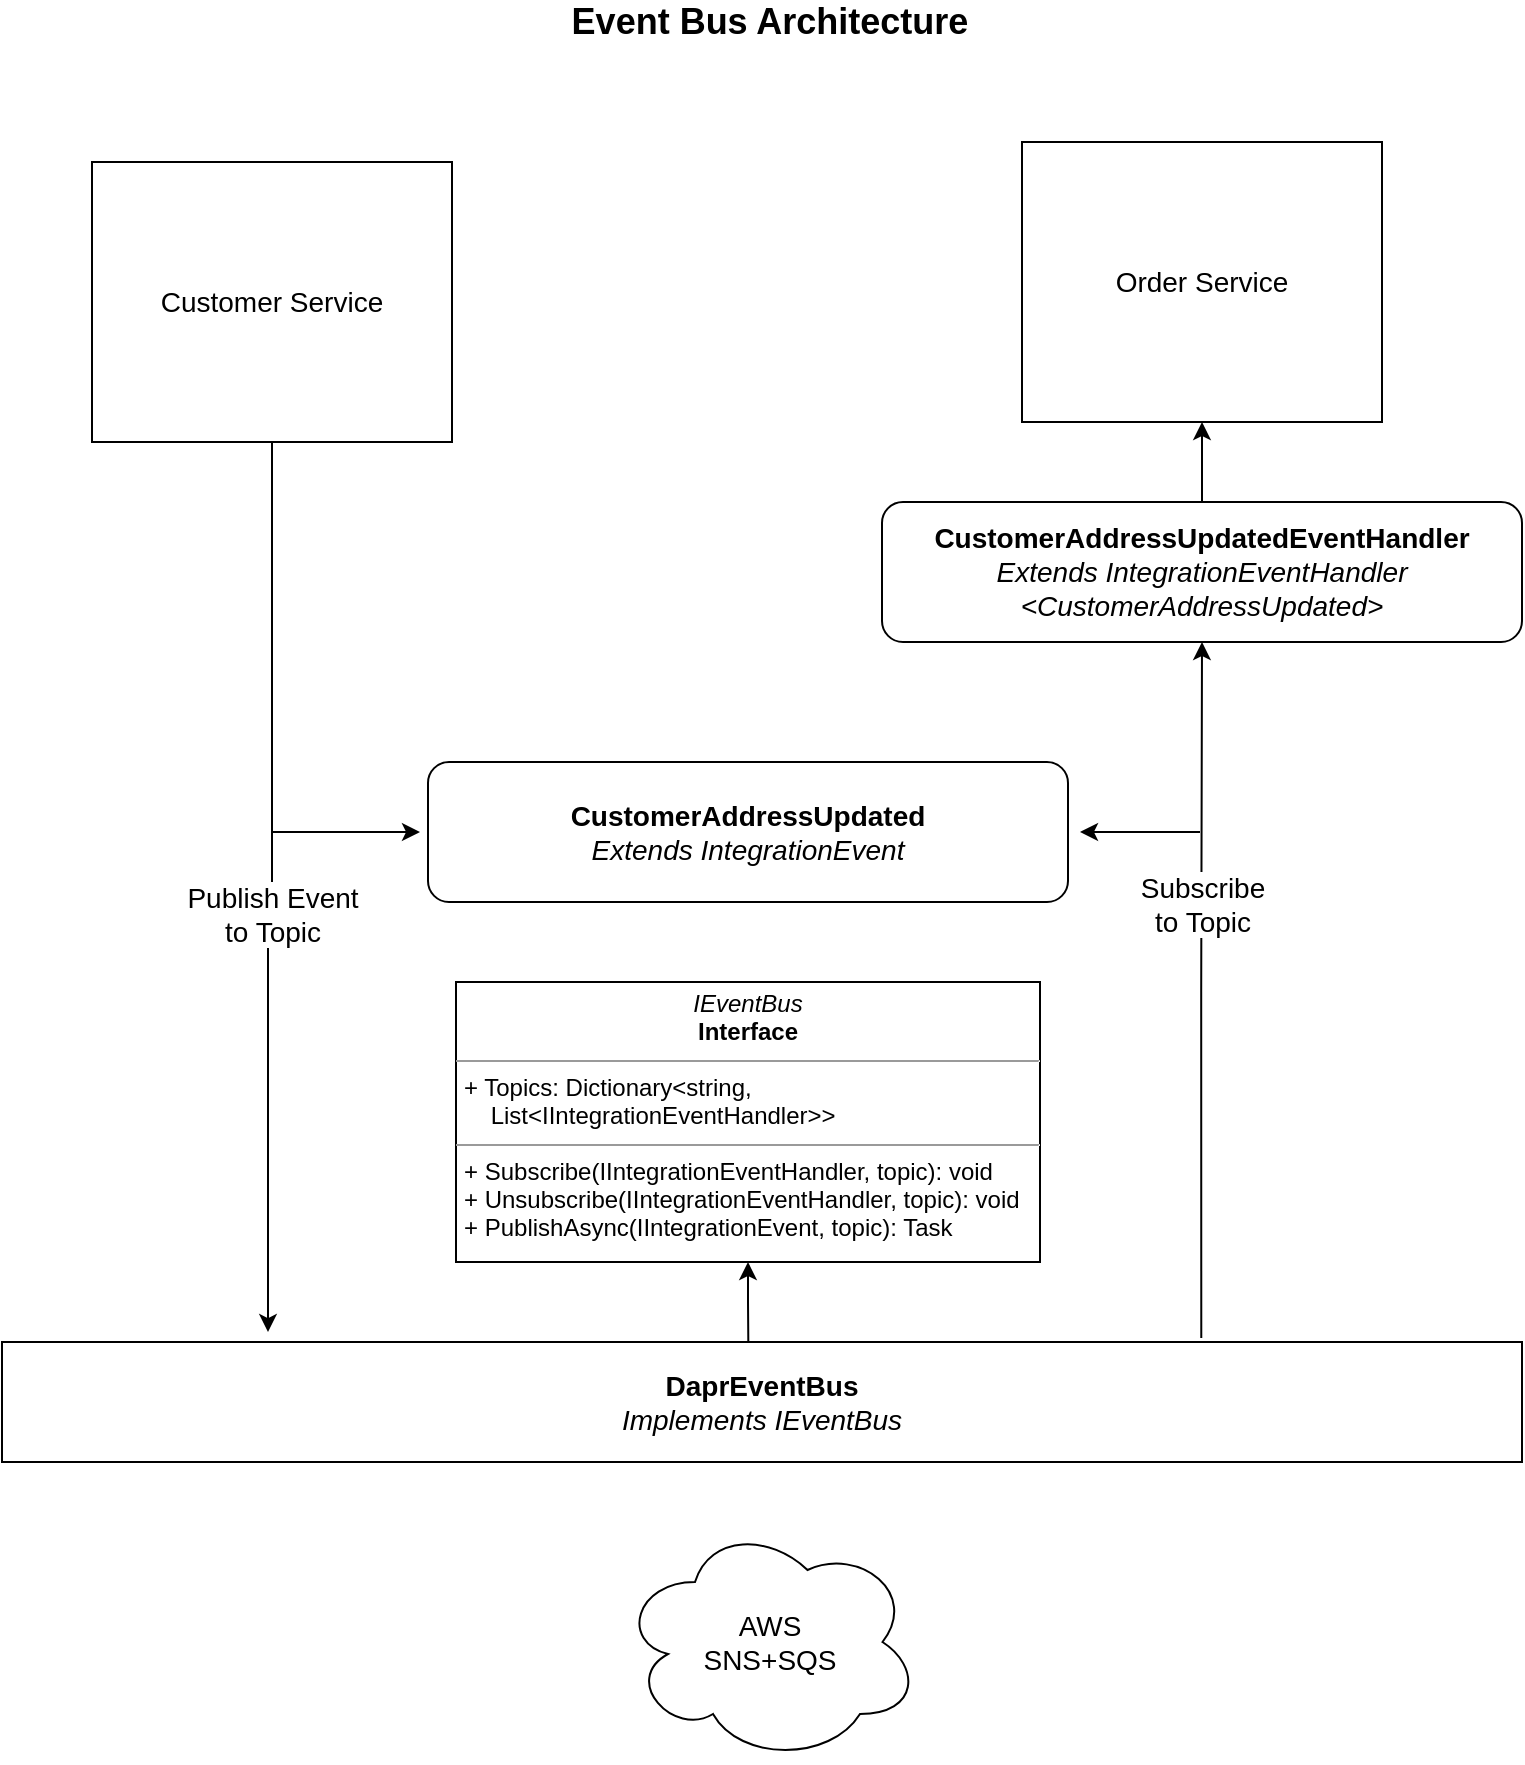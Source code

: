 <mxfile version="14.6.6" type="device"><diagram id="KhaO6imx6wXC74OYpkig" name="Page-1"><mxGraphModel dx="1163" dy="619" grid="1" gridSize="10" guides="1" tooltips="1" connect="1" arrows="1" fold="1" page="1" pageScale="1" pageWidth="850" pageHeight="1100" math="0" shadow="0"><root><mxCell id="0"/><mxCell id="1" parent="0"/><mxCell id="2nb-GLrmvS04AimsovwN-1" value="Event Bus Architecture" style="text;html=1;strokeColor=none;fillColor=none;align=center;verticalAlign=middle;whiteSpace=wrap;rounded=0;fontSize=18;fontStyle=1" vertex="1" parent="1"><mxGeometry x="230" y="60" width="390" height="20" as="geometry"/></mxCell><mxCell id="2nb-GLrmvS04AimsovwN-21" style="edgeStyle=orthogonalEdgeStyle;rounded=0;orthogonalLoop=1;jettySize=auto;html=1;exitX=0;exitY=0.5;exitDx=0;exitDy=0;fontSize=14;startArrow=classic;startFill=1;endArrow=none;endFill=0;" edge="1" parent="1"><mxGeometry relative="1" as="geometry"><mxPoint x="176" y="475" as="targetPoint"/><mxPoint x="250" y="475" as="sourcePoint"/></mxGeometry></mxCell><mxCell id="2nb-GLrmvS04AimsovwN-22" style="edgeStyle=orthogonalEdgeStyle;rounded=0;orthogonalLoop=1;jettySize=auto;html=1;fontSize=14;startArrow=classic;startFill=1;endArrow=none;endFill=0;" edge="1" parent="1"><mxGeometry relative="1" as="geometry"><mxPoint x="640" y="475" as="targetPoint"/><mxPoint x="580" y="475" as="sourcePoint"/></mxGeometry></mxCell><mxCell id="2nb-GLrmvS04AimsovwN-6" value="&lt;b&gt;CustomerAddressUpdated&lt;/b&gt;&lt;br&gt;&lt;i&gt;Extends IntegrationEvent&lt;/i&gt;" style="rounded=1;whiteSpace=wrap;html=1;fontSize=14;" vertex="1" parent="1"><mxGeometry x="254" y="440" width="320" height="70" as="geometry"/></mxCell><mxCell id="2nb-GLrmvS04AimsovwN-14" style="edgeStyle=orthogonalEdgeStyle;rounded=0;orthogonalLoop=1;jettySize=auto;html=1;entryX=0.5;entryY=1;entryDx=0;entryDy=0;fontSize=14;exitX=0.789;exitY=-0.033;exitDx=0;exitDy=0;exitPerimeter=0;" edge="1" parent="1" source="2nb-GLrmvS04AimsovwN-7" target="2nb-GLrmvS04AimsovwN-13"><mxGeometry relative="1" as="geometry"><mxPoint x="641" y="710" as="sourcePoint"/><Array as="points"/></mxGeometry></mxCell><mxCell id="2nb-GLrmvS04AimsovwN-15" value="Subscribe&lt;br&gt;to Topic" style="edgeLabel;html=1;align=center;verticalAlign=middle;resizable=0;points=[];fontSize=14;" vertex="1" connectable="0" parent="2nb-GLrmvS04AimsovwN-14"><mxGeometry x="0.248" relative="1" as="geometry"><mxPoint as="offset"/></mxGeometry></mxCell><mxCell id="2nb-GLrmvS04AimsovwN-7" value="&lt;b&gt;DaprEventBus&lt;/b&gt;&lt;br&gt;&lt;i&gt;Implements IEventBus&lt;/i&gt;" style="rounded=0;whiteSpace=wrap;html=1;fontSize=14;" vertex="1" parent="1"><mxGeometry x="41" y="730" width="760" height="60" as="geometry"/></mxCell><mxCell id="2nb-GLrmvS04AimsovwN-11" style="edgeStyle=orthogonalEdgeStyle;rounded=0;orthogonalLoop=1;jettySize=auto;html=1;fontSize=14;entryX=0.175;entryY=-0.083;entryDx=0;entryDy=0;entryPerimeter=0;" edge="1" parent="1" source="2nb-GLrmvS04AimsovwN-8" target="2nb-GLrmvS04AimsovwN-7"><mxGeometry relative="1" as="geometry"><mxPoint x="173.96" y="695.02" as="targetPoint"/></mxGeometry></mxCell><mxCell id="2nb-GLrmvS04AimsovwN-12" value="Publish Event&lt;br&gt;to Topic" style="edgeLabel;html=1;align=center;verticalAlign=middle;resizable=0;points=[];fontSize=14;" vertex="1" connectable="0" parent="2nb-GLrmvS04AimsovwN-11"><mxGeometry x="0.017" relative="1" as="geometry"><mxPoint x="2" y="10" as="offset"/></mxGeometry></mxCell><mxCell id="2nb-GLrmvS04AimsovwN-8" value="Customer Service" style="rounded=0;whiteSpace=wrap;html=1;fontSize=14;" vertex="1" parent="1"><mxGeometry x="86" y="140" width="180" height="140" as="geometry"/></mxCell><mxCell id="2nb-GLrmvS04AimsovwN-19" style="edgeStyle=orthogonalEdgeStyle;rounded=0;orthogonalLoop=1;jettySize=auto;html=1;fontSize=14;startArrow=classic;startFill=1;endArrow=none;endFill=0;" edge="1" parent="1" source="2nb-GLrmvS04AimsovwN-9" target="2nb-GLrmvS04AimsovwN-13"><mxGeometry relative="1" as="geometry"/></mxCell><mxCell id="2nb-GLrmvS04AimsovwN-9" value="Order Service" style="rounded=0;whiteSpace=wrap;html=1;fontSize=14;" vertex="1" parent="1"><mxGeometry x="551" y="130" width="180" height="140" as="geometry"/></mxCell><mxCell id="2nb-GLrmvS04AimsovwN-18" style="edgeStyle=orthogonalEdgeStyle;rounded=0;orthogonalLoop=1;jettySize=auto;html=1;exitX=0.5;exitY=1;exitDx=0;exitDy=0;entryX=0.491;entryY=0;entryDx=0;entryDy=0;entryPerimeter=0;fontSize=14;startArrow=classic;startFill=1;endArrow=none;endFill=0;" edge="1" parent="1" source="2nb-GLrmvS04AimsovwN-10" target="2nb-GLrmvS04AimsovwN-7"><mxGeometry relative="1" as="geometry"/></mxCell><mxCell id="2nb-GLrmvS04AimsovwN-10" value="&lt;p style=&quot;margin: 0px ; margin-top: 4px ; text-align: center&quot;&gt;&lt;i&gt;IEventBus&lt;/i&gt;&lt;br&gt;&lt;b&gt;Interface&lt;/b&gt;&lt;/p&gt;&lt;hr size=&quot;1&quot;&gt;&lt;p style=&quot;margin: 0px ; margin-left: 4px&quot;&gt;+ Topics: Dictionary&amp;lt;string,&lt;/p&gt;&lt;p style=&quot;margin: 0px ; margin-left: 4px&quot;&gt;&amp;nbsp; &amp;nbsp; List&amp;lt;IIntegrationEventHandler&amp;gt;&amp;gt;&lt;br&gt;&lt;/p&gt;&lt;hr size=&quot;1&quot;&gt;&lt;p style=&quot;margin: 0px ; margin-left: 4px&quot;&gt;+ Subscribe(IIntegrationEventHandler, topic): void&lt;br&gt;+ Unsubscribe(IIntegrationEventHandler, topic): void&lt;br&gt;+ PublishAsync(IIntegrationEvent, topic): Task&lt;/p&gt;" style="verticalAlign=top;align=left;overflow=fill;fontSize=12;fontFamily=Helvetica;html=1;" vertex="1" parent="1"><mxGeometry x="268" y="550" width="292" height="140" as="geometry"/></mxCell><mxCell id="2nb-GLrmvS04AimsovwN-13" value="&lt;b&gt;CustomerAddressUpdatedEventHandler&lt;/b&gt;&lt;br&gt;&lt;i&gt;Extends&amp;nbsp;IntegrationEventHandler&lt;br&gt;&amp;lt;CustomerAddressUpdated&amp;gt;&lt;/i&gt;" style="rounded=1;whiteSpace=wrap;html=1;fontSize=14;" vertex="1" parent="1"><mxGeometry x="481" y="310" width="320" height="70" as="geometry"/></mxCell><mxCell id="2nb-GLrmvS04AimsovwN-16" value="AWS&lt;br&gt;SNS+SQS" style="ellipse;shape=cloud;whiteSpace=wrap;html=1;fontSize=14;" vertex="1" parent="1"><mxGeometry x="350" y="820" width="150" height="120" as="geometry"/></mxCell></root></mxGraphModel></diagram></mxfile>